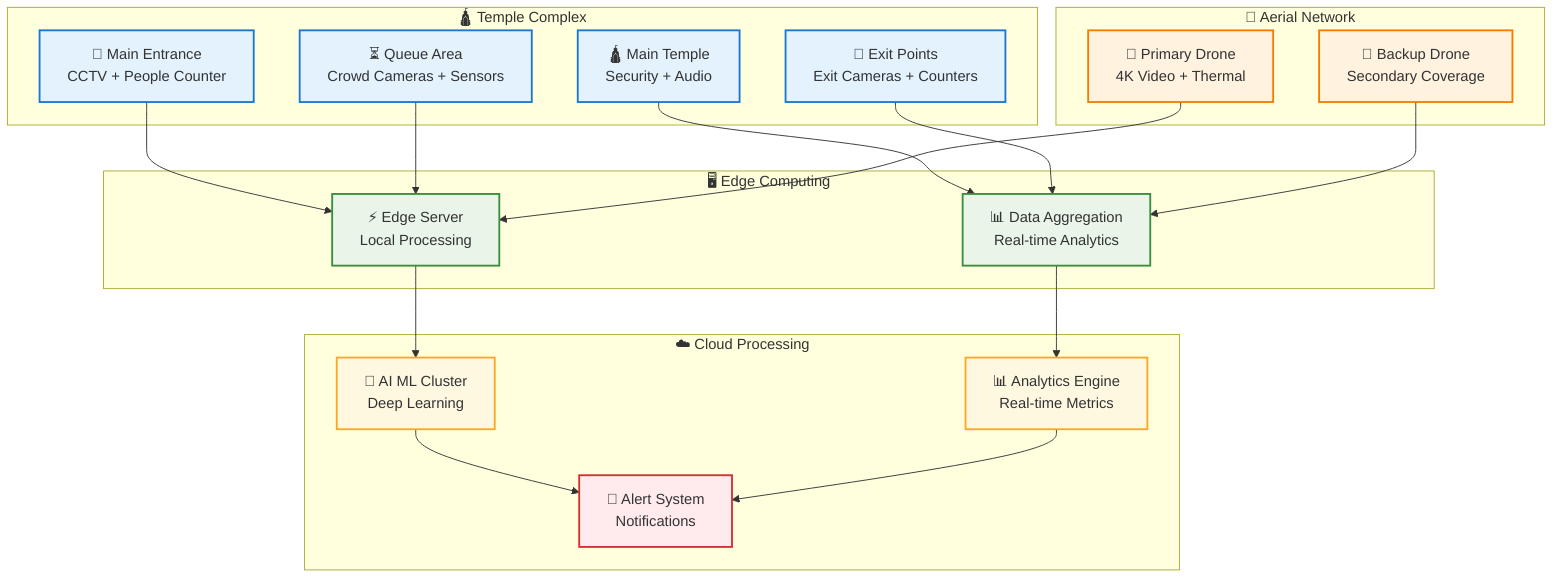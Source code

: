 graph TB
    subgraph "🛕 Temple Complex"
        T1[🚪 Main Entrance<br/>CCTV + People Counter]
        T2[⏳ Queue Area<br/>Crowd Cameras + Sensors]
        T3[🛕 Main Temple<br/>Security + Audio]
        T4[🚪 Exit Points<br/>Exit Cameras + Counters]
    end
    
    subgraph "🚁 Aerial Network"
        D1[🚁 Primary Drone<br/>4K Video + Thermal]
        D2[🚁 Backup Drone<br/>Secondary Coverage]
    end
    
    subgraph "🖥️ Edge Computing"
        E1[⚡ Edge Server<br/>Local Processing]
        E2[📊 Data Aggregation<br/>Real-time Analytics]
    end
    
    subgraph "☁️ Cloud Processing"
        C1[🤖 AI ML Cluster<br/>Deep Learning]
        C2[📊 Analytics Engine<br/>Real-time Metrics]
        C3[🚨 Alert System<br/>Notifications]
    end
    
    T1 --> E1
    T2 --> E1
    T3 --> E2
    T4 --> E2
    D1 --> E1
    D2 --> E2
    
    E1 --> C1
    E2 --> C2
    C1 --> C3
    C2 --> C3
    
    style T1 fill:#e3f2fd,stroke:#1976d2,stroke-width:2px
    style T2 fill:#e3f2fd,stroke:#1976d2,stroke-width:2px
    style T3 fill:#e3f2fd,stroke:#1976d2,stroke-width:2px
    style T4 fill:#e3f2fd,stroke:#1976d2,stroke-width:2px
    style D1 fill:#fff3e0,stroke:#f57c00,stroke-width:2px
    style D2 fill:#fff3e0,stroke:#f57c00,stroke-width:2px
    style E1 fill:#e8f5e8,stroke:#388e3c,stroke-width:2px
    style E2 fill:#e8f5e8,stroke:#388e3c,stroke-width:2px
    style C1 fill:#fff8e1,stroke:#f9a825,stroke-width:2px
    style C2 fill:#fff8e1,stroke:#f9a825,stroke-width:2px
    style C3 fill:#ffebee,stroke:#d32f2f,stroke-width:2px